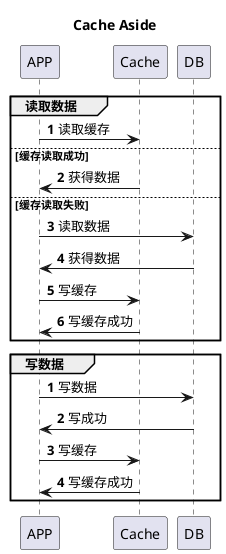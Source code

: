 @startuml cache aside
title Cache Aside
autonumber
group 读取数据
    APP -> Cache : 读取缓存
    else 缓存读取成功
    Cache -> APP:获得数据
    else 缓存读取失败
    APP ->DB : 读取数据
    DB -> APP : 获得数据
    APP->Cache: 写缓存
    Cache->APP:写缓存成功
end
autonumber
group 写数据
    APP ->DB : 写数据
    DB->APP:写成功
    APP -> Cache : 写缓存
    Cache -> APP: 写缓存成功
end
@enduml

